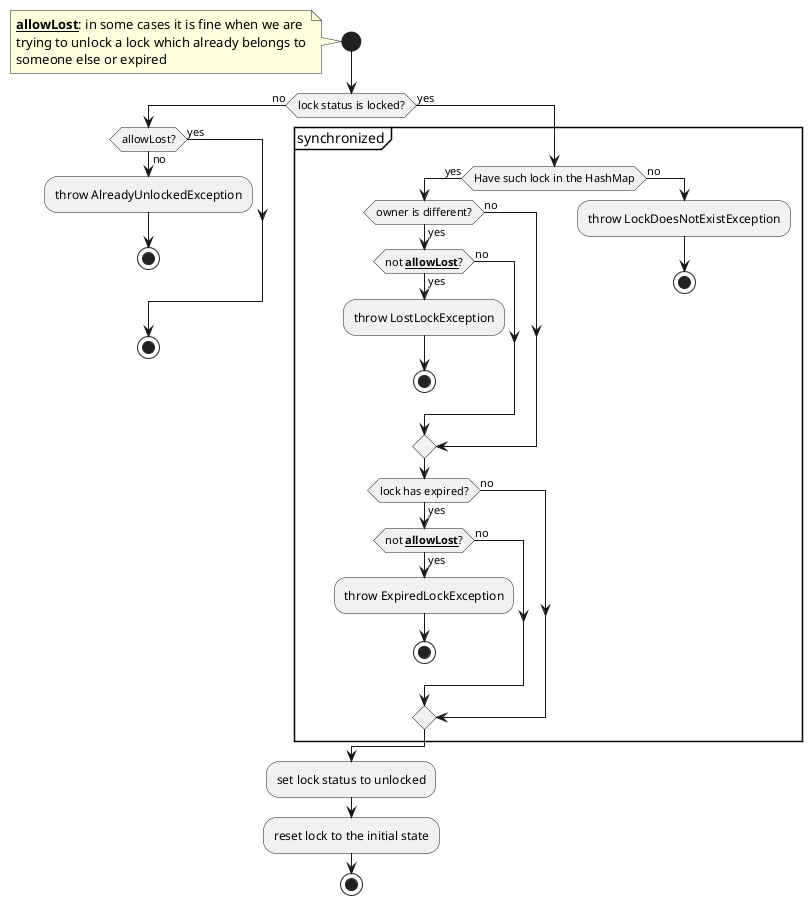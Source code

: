 @startuml
start

note left
    <b><u>allowLost</u></b>: in some cases it is fine when we are
    trying to unlock a lock which already belongs to
    someone else or expired
end note

if (lock status is locked?) then (no)
    if (allowLost?) then (yes)
    else (no)
        :throw AlreadyUnlockedException;
        stop
    endif
    stop
else (yes)
    partition synchronized {
        if (Have such lock in the HashMap) then (yes)
            if (owner is different?) then (yes)
                if (not __**allowLost**__?) then (yes)
                    :throw LostLockException;
                    stop
                else (no)
                endif
            else (no)
            endif

            if (lock has expired?) then (yes)
                if (not __**allowLost**__?) then (yes)
                    :throw ExpiredLockException;
                    stop
                else (no)
                endif
            else (no)
            endif
        else (no)
            :throw LockDoesNotExistException;
            stop;
        endif
    }
endif

:set lock status to unlocked;
:reset lock to the initial state;

stop
@enduml